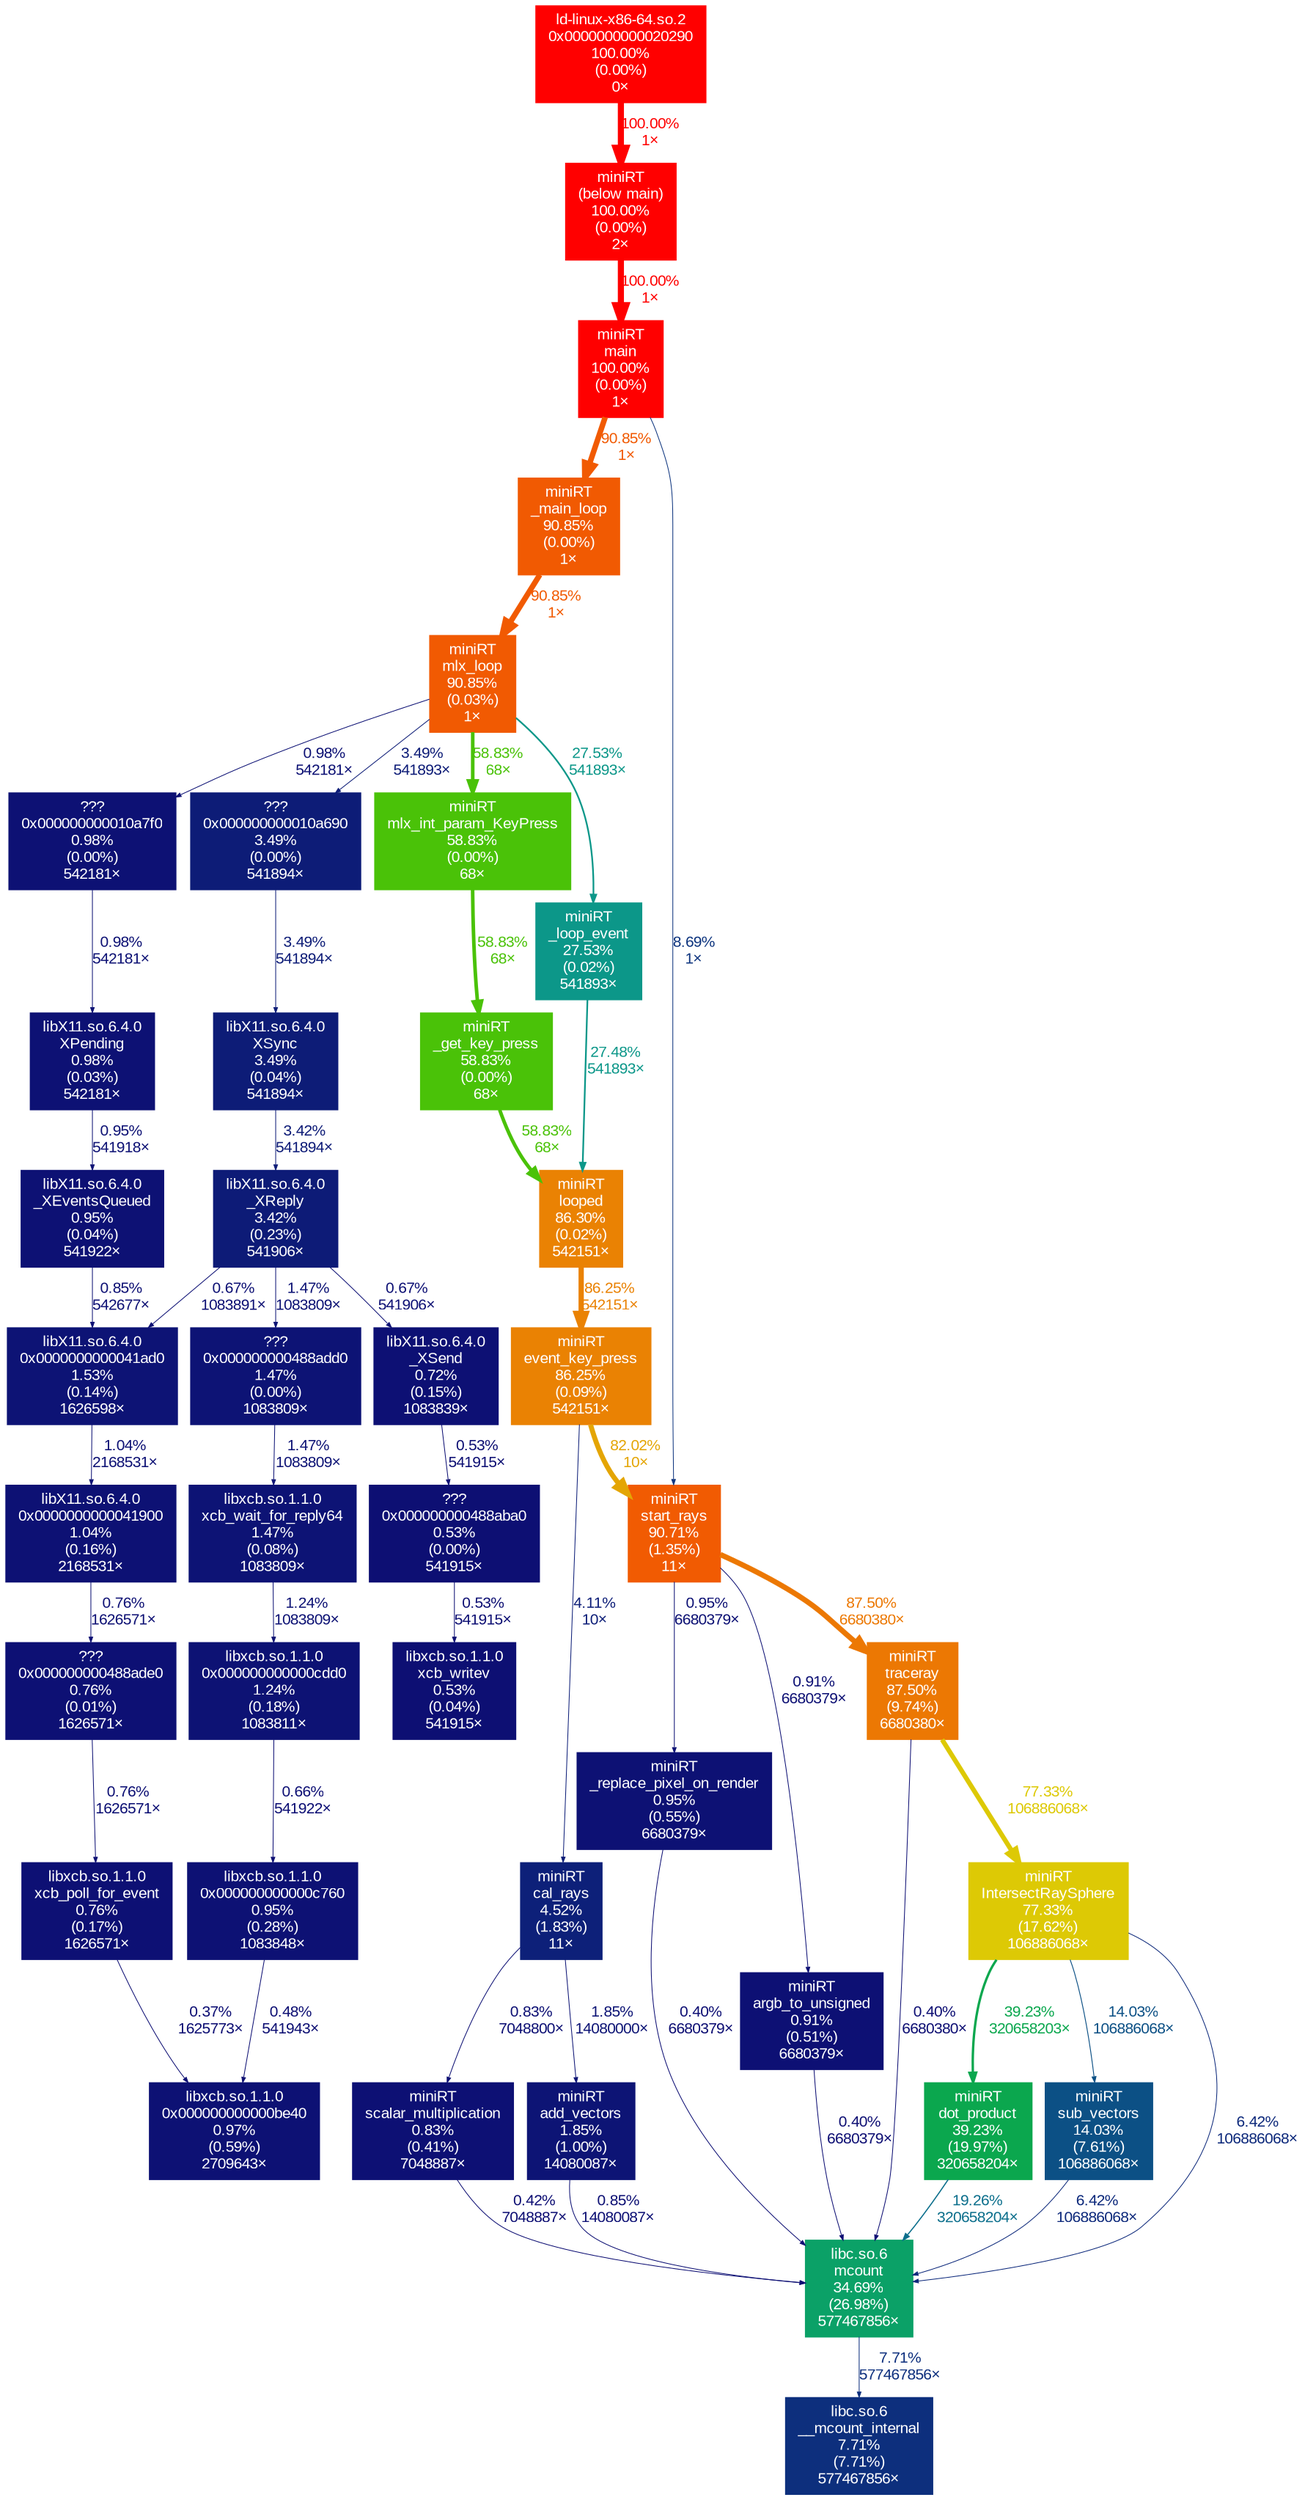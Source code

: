 digraph {
	tooltip=" "
	graph [fontname=Arial, nodesep=0.125, ranksep=0.25];
	node [fontcolor=white, fontname=Arial, height=0, shape=box, style=filled, width=0];
	edge [fontname=Arial];
	"(below main)" [color="#ff0000", fontcolor="#ffffff", fontsize="10.00", label="miniRT\n(below main)\n100.00%\n(0.00%)\n2×"];
	"(below main)" -> main [arrowsize="1.00", color="#ff0000", fontcolor="#ff0000", fontsize="10.00", label="100.00%\n1×", labeldistance="4.00", penwidth="4.00"];
	"0x000000000000be40" [color="#0d1174", fontcolor="#ffffff", fontsize="10.00", label="libxcb.so.1.1.0\n0x000000000000be40\n0.97%\n(0.59%)\n2709643×"];
	"0x000000000000c760" [color="#0d1174", fontcolor="#ffffff", fontsize="10.00", label="libxcb.so.1.1.0\n0x000000000000c760\n0.95%\n(0.28%)\n1083848×"];
	"0x000000000000c760" -> "0x000000000000be40" [arrowsize="0.35", color="#0d0f73", fontcolor="#0d0f73", fontsize="10.00", label="0.48%\n541943×", labeldistance="0.50", penwidth="0.50"];
	"0x000000000000cdd0" [color="#0d1274", fontcolor="#ffffff", fontsize="10.00", label="libxcb.so.1.1.0\n0x000000000000cdd0\n1.24%\n(0.18%)\n1083811×"];
	"0x000000000000cdd0" -> "0x000000000000c760" [arrowsize="0.35", color="#0d0f74", fontcolor="#0d0f74", fontsize="10.00", label="0.66%\n541922×", labeldistance="0.50", penwidth="0.50"];
	"0x0000000000020290" [color="#ff0000", fontcolor="#ffffff", fontsize="10.00", label="ld-linux-x86-64.so.2\n0x0000000000020290\n100.00%\n(0.00%)\n0×"];
	"0x0000000000020290" -> "(below main)" [arrowsize="1.00", color="#ff0000", fontcolor="#ff0000", fontsize="10.00", label="100.00%\n1×", labeldistance="4.00", penwidth="4.00"];
	"0x0000000000041900" [color="#0d1174", fontcolor="#ffffff", fontsize="10.00", label="libX11.so.6.4.0\n0x0000000000041900\n1.04%\n(0.16%)\n2168531×"];
	"0x0000000000041900" -> "0x000000000488ade0" [arrowsize="0.35", color="#0d1074", fontcolor="#0d1074", fontsize="10.00", label="0.76%\n1626571×", labeldistance="0.50", penwidth="0.50"];
	"0x0000000000041ad0" [color="#0d1375", fontcolor="#ffffff", fontsize="10.00", label="libX11.so.6.4.0\n0x0000000000041ad0\n1.53%\n(0.14%)\n1626598×"];
	"0x0000000000041ad0" -> "0x0000000000041900" [arrowsize="0.35", color="#0d1174", fontcolor="#0d1174", fontsize="10.00", label="1.04%\n2168531×", labeldistance="0.50", penwidth="0.50"];
	"0x000000000010a690" [color="#0d1c77", fontcolor="#ffffff", fontsize="10.00", label="???\n0x000000000010a690\n3.49%\n(0.00%)\n541894×"];
	"0x000000000010a690" -> XSync [arrowsize="0.35", color="#0d1c77", fontcolor="#0d1c77", fontsize="10.00", label="3.49%\n541894×", labeldistance="0.50", penwidth="0.50"];
	"0x000000000010a7f0" [color="#0d1174", fontcolor="#ffffff", fontsize="10.00", label="???\n0x000000000010a7f0\n0.98%\n(0.00%)\n542181×"];
	"0x000000000010a7f0" -> XPending [arrowsize="0.35", color="#0d1174", fontcolor="#0d1174", fontsize="10.00", label="0.98%\n542181×", labeldistance="0.50", penwidth="0.50"];
	"0x000000000488aba0" [color="#0d0f73", fontcolor="#ffffff", fontsize="10.00", label="???\n0x000000000488aba0\n0.53%\n(0.00%)\n541915×"];
	"0x000000000488aba0" -> "xcb_writev" [arrowsize="0.35", color="#0d0f73", fontcolor="#0d0f73", fontsize="10.00", label="0.53%\n541915×", labeldistance="0.50", penwidth="0.50"];
	"0x000000000488add0" [color="#0d1375", fontcolor="#ffffff", fontsize="10.00", label="???\n0x000000000488add0\n1.47%\n(0.00%)\n1083809×"];
	"0x000000000488add0" -> "xcb_wait_for_reply64" [arrowsize="0.35", color="#0d1375", fontcolor="#0d1375", fontsize="10.00", label="1.47%\n1083809×", labeldistance="0.50", penwidth="0.50"];
	"0x000000000488ade0" [color="#0d1074", fontcolor="#ffffff", fontsize="10.00", label="???\n0x000000000488ade0\n0.76%\n(0.01%)\n1626571×"];
	"0x000000000488ade0" -> "xcb_poll_for_event" [arrowsize="0.35", color="#0d1074", fontcolor="#0d1074", fontsize="10.00", label="0.76%\n1626571×", labeldistance="0.50", penwidth="0.50"];
	IntersectRaySphere [color="#ddc905", fontcolor="#ffffff", fontsize="10.00", label="miniRT\nIntersectRaySphere\n77.33%\n(17.62%)\n106886068×"];
	IntersectRaySphere -> "dot_product" [arrowsize="0.63", color="#0ba74e", fontcolor="#0ba74e", fontsize="10.00", label="39.23%\n320658203×", labeldistance="1.57", penwidth="1.57"];
	IntersectRaySphere -> mcount [arrowsize="0.35", color="#0d297b", fontcolor="#0d297b", fontsize="10.00", label="6.42%\n106886068×", labeldistance="0.50", penwidth="0.50"];
	IntersectRaySphere -> "sub_vectors" [arrowsize="0.37", color="#0c5085", fontcolor="#0c5085", fontsize="10.00", label="14.03%\n106886068×", labeldistance="0.56", penwidth="0.56"];
	XPending [color="#0d1174", fontcolor="#ffffff", fontsize="10.00", label="libX11.so.6.4.0\nXPending\n0.98%\n(0.03%)\n542181×"];
	XPending -> "_XEventsQueued" [arrowsize="0.35", color="#0d1174", fontcolor="#0d1174", fontsize="10.00", label="0.95%\n541918×", labeldistance="0.50", penwidth="0.50"];
	XSync [color="#0d1c77", fontcolor="#ffffff", fontsize="10.00", label="libX11.so.6.4.0\nXSync\n3.49%\n(0.04%)\n541894×"];
	XSync -> "_XReply" [arrowsize="0.35", color="#0d1b77", fontcolor="#0d1b77", fontsize="10.00", label="3.42%\n541894×", labeldistance="0.50", penwidth="0.50"];
	"_XEventsQueued" [color="#0d1174", fontcolor="#ffffff", fontsize="10.00", label="libX11.so.6.4.0\n_XEventsQueued\n0.95%\n(0.04%)\n541922×"];
	"_XEventsQueued" -> "0x0000000000041ad0" [arrowsize="0.35", color="#0d1074", fontcolor="#0d1074", fontsize="10.00", label="0.85%\n542677×", labeldistance="0.50", penwidth="0.50"];
	"_XReply" [color="#0d1b77", fontcolor="#ffffff", fontsize="10.00", label="libX11.so.6.4.0\n_XReply\n3.42%\n(0.23%)\n541906×"];
	"_XReply" -> "0x0000000000041ad0" [arrowsize="0.35", color="#0d1074", fontcolor="#0d1074", fontsize="10.00", label="0.67%\n1083891×", labeldistance="0.50", penwidth="0.50"];
	"_XReply" -> "0x000000000488add0" [arrowsize="0.35", color="#0d1375", fontcolor="#0d1375", fontsize="10.00", label="1.47%\n1083809×", labeldistance="0.50", penwidth="0.50"];
	"_XReply" -> "_XSend" [arrowsize="0.35", color="#0d1074", fontcolor="#0d1074", fontsize="10.00", label="0.67%\n541906×", labeldistance="0.50", penwidth="0.50"];
	"_XSend" [color="#0d1074", fontcolor="#ffffff", fontsize="10.00", label="libX11.so.6.4.0\n_XSend\n0.72%\n(0.15%)\n1083839×"];
	"_XSend" -> "0x000000000488aba0" [arrowsize="0.35", color="#0d0f73", fontcolor="#0d0f73", fontsize="10.00", label="0.53%\n541915×", labeldistance="0.50", penwidth="0.50"];
	"__mcount_internal" [color="#0d2f7d", fontcolor="#ffffff", fontsize="10.00", label="libc.so.6\n__mcount_internal\n7.71%\n(7.71%)\n577467856×"];
	"_get_key_press" [color="#4ac208", fontcolor="#ffffff", fontsize="10.00", label="miniRT\n_get_key_press\n58.83%\n(0.00%)\n68×"];
	"_get_key_press" -> looped [arrowsize="0.77", color="#4ac208", fontcolor="#4ac208", fontsize="10.00", label="58.83%\n68×", labeldistance="2.35", penwidth="2.35"];
	"_loop_event" [color="#0c9789", fontcolor="#ffffff", fontsize="10.00", label="miniRT\n_loop_event\n27.53%\n(0.02%)\n541893×"];
	"_loop_event" -> looped [arrowsize="0.52", color="#0c9789", fontcolor="#0c9789", fontsize="10.00", label="27.48%\n541893×", labeldistance="1.10", penwidth="1.10"];
	"_main_loop" [color="#f15a02", fontcolor="#ffffff", fontsize="10.00", label="miniRT\n_main_loop\n90.85%\n(0.00%)\n1×"];
	"_main_loop" -> "mlx_loop" [arrowsize="0.95", color="#f15a02", fontcolor="#f15a02", fontsize="10.00", label="90.85%\n1×", labeldistance="3.63", penwidth="3.63"];
	"_replace_pixel_on_render" [color="#0d1174", fontcolor="#ffffff", fontsize="10.00", label="miniRT\n_replace_pixel_on_render\n0.95%\n(0.55%)\n6680379×"];
	"_replace_pixel_on_render" -> mcount [arrowsize="0.35", color="#0d0e73", fontcolor="#0d0e73", fontsize="10.00", label="0.40%\n6680379×", labeldistance="0.50", penwidth="0.50"];
	"add_vectors" [color="#0d1475", fontcolor="#ffffff", fontsize="10.00", label="miniRT\nadd_vectors\n1.85%\n(1.00%)\n14080087×"];
	"add_vectors" -> mcount [arrowsize="0.35", color="#0d1074", fontcolor="#0d1074", fontsize="10.00", label="0.85%\n14080087×", labeldistance="0.50", penwidth="0.50"];
	"argb_to_unsigned" [color="#0d1074", fontcolor="#ffffff", fontsize="10.00", label="miniRT\nargb_to_unsigned\n0.91%\n(0.51%)\n6680379×"];
	"argb_to_unsigned" -> mcount [arrowsize="0.35", color="#0d0e73", fontcolor="#0d0e73", fontsize="10.00", label="0.40%\n6680379×", labeldistance="0.50", penwidth="0.50"];
	"cal_rays" [color="#0d2079", fontcolor="#ffffff", fontsize="10.00", label="miniRT\ncal_rays\n4.52%\n(1.83%)\n11×"];
	"cal_rays" -> "add_vectors" [arrowsize="0.35", color="#0d1475", fontcolor="#0d1475", fontsize="10.00", label="1.85%\n14080000×", labeldistance="0.50", penwidth="0.50"];
	"cal_rays" -> "scalar_multiplication" [arrowsize="0.35", color="#0d1074", fontcolor="#0d1074", fontsize="10.00", label="0.83%\n7048800×", labeldistance="0.50", penwidth="0.50"];
	"dot_product" [color="#0ba74e", fontcolor="#ffffff", fontsize="10.00", label="miniRT\ndot_product\n39.23%\n(19.97%)\n320658204×"];
	"dot_product" -> mcount [arrowsize="0.44", color="#0c6f8c", fontcolor="#0c6f8c", fontsize="10.00", label="19.26%\n320658204×", labeldistance="0.77", penwidth="0.77"];
	"event_key_press" [color="#ea8203", fontcolor="#ffffff", fontsize="10.00", label="miniRT\nevent_key_press\n86.25%\n(0.09%)\n542151×"];
	"event_key_press" -> "cal_rays" [arrowsize="0.35", color="#0d1e78", fontcolor="#0d1e78", fontsize="10.00", label="4.11%\n10×", labeldistance="0.50", penwidth="0.50"];
	"event_key_press" -> "start_rays" [arrowsize="0.91", color="#e4a504", fontcolor="#e4a504", fontsize="10.00", label="82.02%\n10×", labeldistance="3.28", penwidth="3.28"];
	looped [color="#ea8203", fontcolor="#ffffff", fontsize="10.00", label="miniRT\nlooped\n86.30%\n(0.02%)\n542151×"];
	looped -> "event_key_press" [arrowsize="0.93", color="#ea8203", fontcolor="#ea8203", fontsize="10.00", label="86.25%\n542151×", labeldistance="3.45", penwidth="3.45"];
	main [color="#ff0000", fontcolor="#ffffff", fontsize="10.00", label="miniRT\nmain\n100.00%\n(0.00%)\n1×"];
	main -> "_main_loop" [arrowsize="0.95", color="#f15a02", fontcolor="#f15a02", fontsize="10.00", label="90.85%\n1×", labeldistance="3.63", penwidth="3.63"];
	main -> "start_rays" [arrowsize="0.35", color="#0d347e", fontcolor="#0d347e", fontsize="10.00", label="8.69%\n1×", labeldistance="0.50", penwidth="0.50"];
	mcount [color="#0ba167", fontcolor="#ffffff", fontsize="10.00", label="libc.so.6\nmcount\n34.69%\n(26.98%)\n577467856×"];
	mcount -> "__mcount_internal" [arrowsize="0.35", color="#0d2f7d", fontcolor="#0d2f7d", fontsize="10.00", label="7.71%\n577467856×", labeldistance="0.50", penwidth="0.50"];
	"mlx_int_param_KeyPress" [color="#4ac208", fontcolor="#ffffff", fontsize="10.00", label="miniRT\nmlx_int_param_KeyPress\n58.83%\n(0.00%)\n68×"];
	"mlx_int_param_KeyPress" -> "_get_key_press" [arrowsize="0.77", color="#4ac208", fontcolor="#4ac208", fontsize="10.00", label="58.83%\n68×", labeldistance="2.35", penwidth="2.35"];
	"mlx_loop" [color="#f15a02", fontcolor="#ffffff", fontsize="10.00", label="miniRT\nmlx_loop\n90.85%\n(0.03%)\n1×"];
	"mlx_loop" -> "0x000000000010a690" [arrowsize="0.35", color="#0d1c77", fontcolor="#0d1c77", fontsize="10.00", label="3.49%\n541893×", labeldistance="0.50", penwidth="0.50"];
	"mlx_loop" -> "0x000000000010a7f0" [arrowsize="0.35", color="#0d1174", fontcolor="#0d1174", fontsize="10.00", label="0.98%\n542181×", labeldistance="0.50", penwidth="0.50"];
	"mlx_loop" -> "_loop_event" [arrowsize="0.52", color="#0c9789", fontcolor="#0c9789", fontsize="10.00", label="27.53%\n541893×", labeldistance="1.10", penwidth="1.10"];
	"mlx_loop" -> "mlx_int_param_KeyPress" [arrowsize="0.77", color="#4ac208", fontcolor="#4ac208", fontsize="10.00", label="58.83%\n68×", labeldistance="2.35", penwidth="2.35"];
	"scalar_multiplication" [color="#0d1074", fontcolor="#ffffff", fontsize="10.00", label="miniRT\nscalar_multiplication\n0.83%\n(0.41%)\n7048887×"];
	"scalar_multiplication" -> mcount [arrowsize="0.35", color="#0d0e73", fontcolor="#0d0e73", fontsize="10.00", label="0.42%\n7048887×", labeldistance="0.50", penwidth="0.50"];
	"start_rays" [color="#f15b02", fontcolor="#ffffff", fontsize="10.00", label="miniRT\nstart_rays\n90.71%\n(1.35%)\n11×"];
	"start_rays" -> "_replace_pixel_on_render" [arrowsize="0.35", color="#0d1174", fontcolor="#0d1174", fontsize="10.00", label="0.95%\n6680379×", labeldistance="0.50", penwidth="0.50"];
	"start_rays" -> "argb_to_unsigned" [arrowsize="0.35", color="#0d1074", fontcolor="#0d1074", fontsize="10.00", label="0.91%\n6680379×", labeldistance="0.50", penwidth="0.50"];
	"start_rays" -> traceray [arrowsize="0.94", color="#ec7803", fontcolor="#ec7803", fontsize="10.00", label="87.50%\n6680380×", labeldistance="3.50", penwidth="3.50"];
	"sub_vectors" [color="#0c5085", fontcolor="#ffffff", fontsize="10.00", label="miniRT\nsub_vectors\n14.03%\n(7.61%)\n106886068×"];
	"sub_vectors" -> mcount [arrowsize="0.35", color="#0d297b", fontcolor="#0d297b", fontsize="10.00", label="6.42%\n106886068×", labeldistance="0.50", penwidth="0.50"];
	traceray [color="#ec7803", fontcolor="#ffffff", fontsize="10.00", label="miniRT\ntraceray\n87.50%\n(9.74%)\n6680380×"];
	traceray -> IntersectRaySphere [arrowsize="0.88", color="#ddc905", fontcolor="#ddc905", fontsize="10.00", label="77.33%\n106886068×", labeldistance="3.09", penwidth="3.09"];
	traceray -> mcount [arrowsize="0.35", color="#0d0e73", fontcolor="#0d0e73", fontsize="10.00", label="0.40%\n6680380×", labeldistance="0.50", penwidth="0.50"];
	"xcb_poll_for_event" [color="#0d1074", fontcolor="#ffffff", fontsize="10.00", label="libxcb.so.1.1.0\nxcb_poll_for_event\n0.76%\n(0.17%)\n1626571×"];
	"xcb_poll_for_event" -> "0x000000000000be40" [arrowsize="0.35", color="#0d0e73", fontcolor="#0d0e73", fontsize="10.00", label="0.37%\n1625773×", labeldistance="0.50", penwidth="0.50"];
	"xcb_wait_for_reply64" [color="#0d1375", fontcolor="#ffffff", fontsize="10.00", label="libxcb.so.1.1.0\nxcb_wait_for_reply64\n1.47%\n(0.08%)\n1083809×"];
	"xcb_wait_for_reply64" -> "0x000000000000cdd0" [arrowsize="0.35", color="#0d1274", fontcolor="#0d1274", fontsize="10.00", label="1.24%\n1083809×", labeldistance="0.50", penwidth="0.50"];
	"xcb_writev" [color="#0d0f73", fontcolor="#ffffff", fontsize="10.00", label="libxcb.so.1.1.0\nxcb_writev\n0.53%\n(0.04%)\n541915×"];
}
